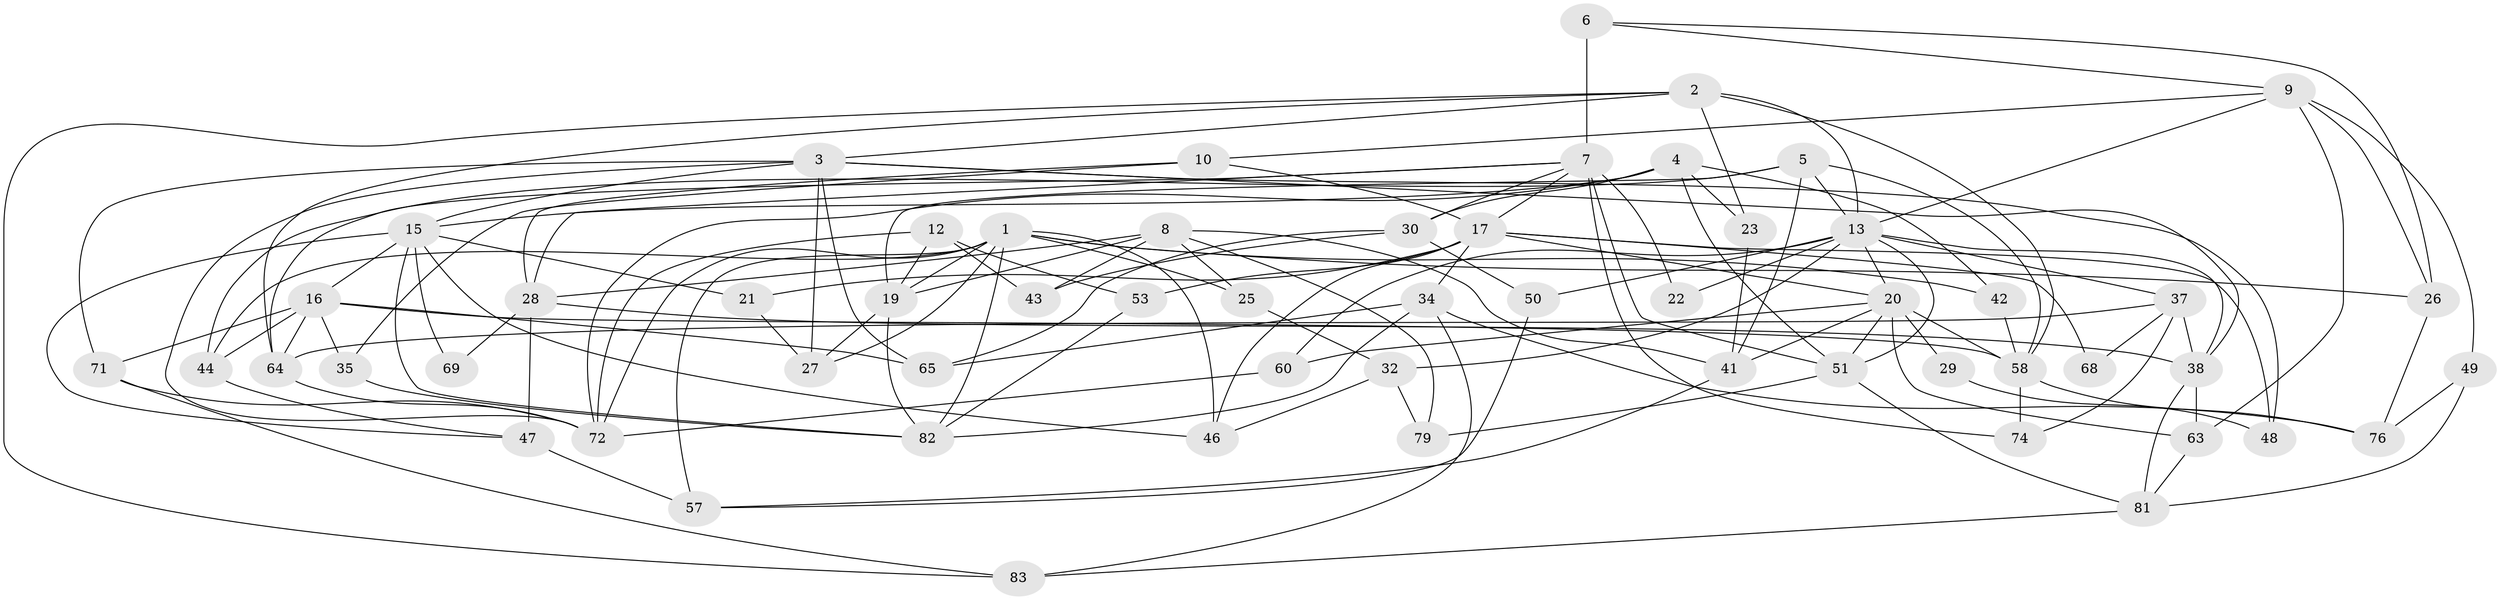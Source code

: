 // Generated by graph-tools (version 1.1) at 2025/52/02/27/25 19:52:05]
// undirected, 58 vertices, 139 edges
graph export_dot {
graph [start="1"]
  node [color=gray90,style=filled];
  1 [super="+52"];
  2 [super="+73"];
  3 [super="+11"];
  4 [super="+77"];
  5;
  6 [super="+14"];
  7 [super="+33"];
  8 [super="+45"];
  9 [super="+55"];
  10 [super="+36"];
  12 [super="+56"];
  13 [super="+18"];
  15 [super="+66"];
  16 [super="+24"];
  17 [super="+62"];
  19 [super="+70"];
  20 [super="+31"];
  21;
  22;
  23 [super="+40"];
  25;
  26;
  27;
  28 [super="+67"];
  29;
  30;
  32;
  34 [super="+39"];
  35;
  37 [super="+87"];
  38 [super="+75"];
  41;
  42;
  43;
  44 [super="+59"];
  46;
  47 [super="+85"];
  48;
  49;
  50;
  51 [super="+54"];
  53;
  57 [super="+61"];
  58 [super="+78"];
  60;
  63 [super="+86"];
  64;
  65;
  68;
  69;
  71;
  72 [super="+80"];
  74;
  76 [super="+88"];
  79;
  81;
  82 [super="+84"];
  83;
  1 -- 42;
  1 -- 19;
  1 -- 46;
  1 -- 57;
  1 -- 72;
  1 -- 82;
  1 -- 25;
  1 -- 26;
  1 -- 27;
  1 -- 44;
  2 -- 83;
  2 -- 64;
  2 -- 58;
  2 -- 23;
  2 -- 3;
  2 -- 13;
  3 -- 38;
  3 -- 27;
  3 -- 72;
  3 -- 48;
  3 -- 65;
  3 -- 71;
  3 -- 15;
  4 -- 15;
  4 -- 72;
  4 -- 42;
  4 -- 30;
  4 -- 23;
  4 -- 51;
  5 -- 41;
  5 -- 19;
  5 -- 13;
  5 -- 44;
  5 -- 58;
  6 -- 7 [weight=3];
  6 -- 26;
  6 -- 9;
  7 -- 30;
  7 -- 64;
  7 -- 28;
  7 -- 17;
  7 -- 22;
  7 -- 74;
  7 -- 51;
  8 -- 79;
  8 -- 28;
  8 -- 25;
  8 -- 43;
  8 -- 41;
  8 -- 19;
  9 -- 13;
  9 -- 49;
  9 -- 10;
  9 -- 26;
  9 -- 63;
  10 -- 28;
  10 -- 35;
  10 -- 17;
  12 -- 43;
  12 -- 72;
  12 -- 19;
  12 -- 53;
  13 -- 60;
  13 -- 32;
  13 -- 38;
  13 -- 50;
  13 -- 51;
  13 -- 22;
  13 -- 37;
  13 -- 20;
  15 -- 46;
  15 -- 69;
  15 -- 16;
  15 -- 47;
  15 -- 82;
  15 -- 21;
  16 -- 64;
  16 -- 65;
  16 -- 35;
  16 -- 71;
  16 -- 44;
  16 -- 58;
  17 -- 20;
  17 -- 21;
  17 -- 34;
  17 -- 46;
  17 -- 48;
  17 -- 53;
  17 -- 68;
  19 -- 27;
  19 -- 82;
  20 -- 60;
  20 -- 58;
  20 -- 29;
  20 -- 41;
  20 -- 51;
  20 -- 63;
  21 -- 27;
  23 -- 41;
  25 -- 32;
  26 -- 76;
  28 -- 47;
  28 -- 69;
  28 -- 38;
  29 -- 48;
  30 -- 65;
  30 -- 43;
  30 -- 50;
  32 -- 46;
  32 -- 79;
  34 -- 76;
  34 -- 65;
  34 -- 83;
  34 -- 82;
  35 -- 82;
  37 -- 74;
  37 -- 64;
  37 -- 68;
  37 -- 38;
  38 -- 81;
  38 -- 63 [weight=2];
  41 -- 57;
  42 -- 58;
  44 -- 47;
  47 -- 57 [weight=2];
  49 -- 81;
  49 -- 76;
  50 -- 57;
  51 -- 79;
  51 -- 81;
  53 -- 82;
  58 -- 76;
  58 -- 74;
  60 -- 72;
  63 -- 81;
  64 -- 72;
  71 -- 83;
  71 -- 72;
  81 -- 83;
}
